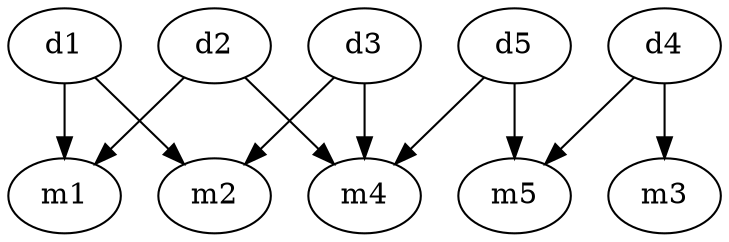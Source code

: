 digraph "abstract" {
d1 [id="d1",label="d1"]
d2 [id="d2",label="d2"]
d3 [id="d3",label="d3"]
d5 [id="d5",label="d5"]
d4 [id="d4",label="d4"]
m1 [id="m1",label="m1"]
m2 [id="m2",label="m2"]
m4 [id="m4",label="m4"]
m3 [id="m3",label="m3"]
m5 [id="m5",label="m5"]
d1 -> m1
d5 -> m5
d1 -> m2
d4 -> m5
d2 -> m4
d3 -> m4
d2 -> m1
d3 -> m2
d5 -> m4
d4 -> m3
}